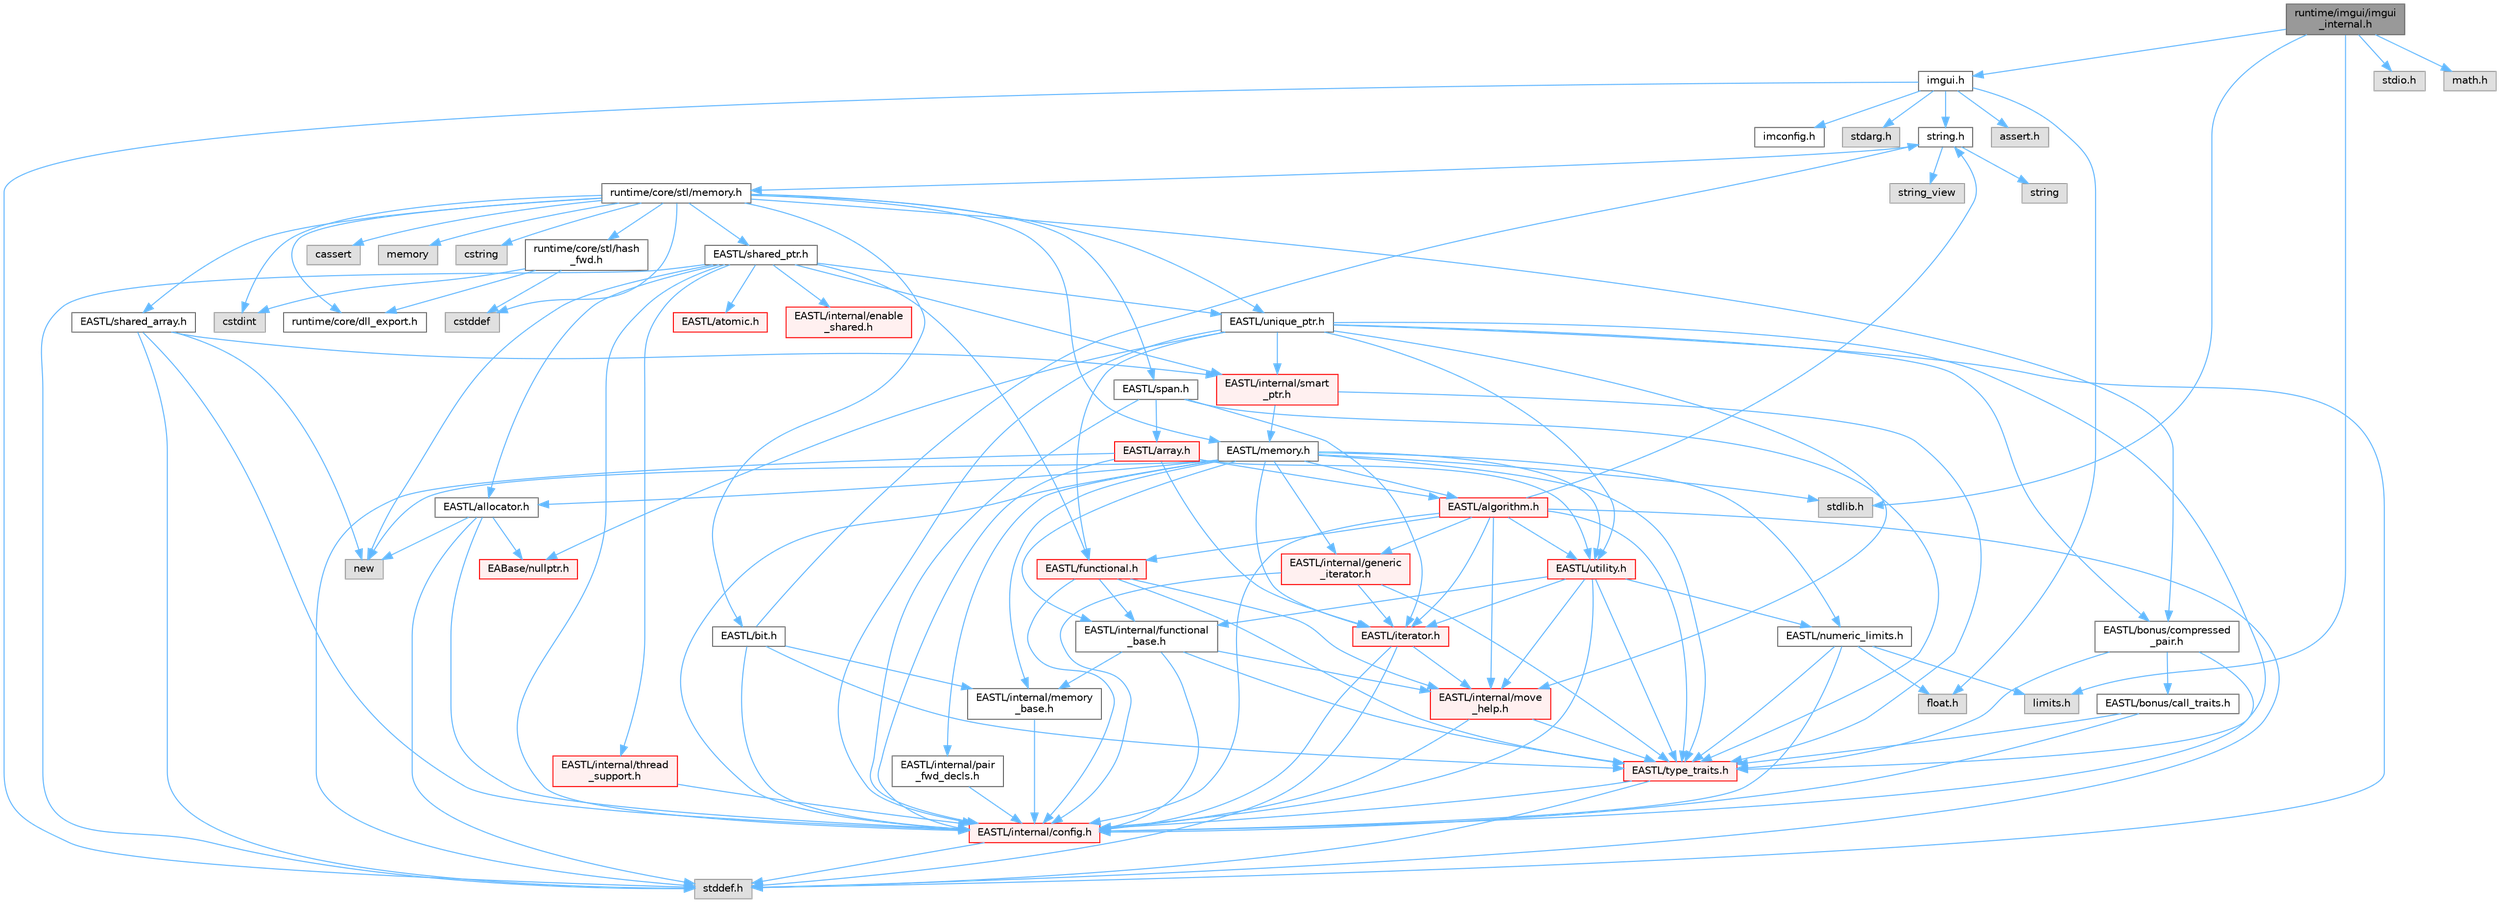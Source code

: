 digraph "runtime/imgui/imgui_internal.h"
{
 // LATEX_PDF_SIZE
  bgcolor="transparent";
  edge [fontname=Helvetica,fontsize=10,labelfontname=Helvetica,labelfontsize=10];
  node [fontname=Helvetica,fontsize=10,shape=box,height=0.2,width=0.4];
  Node1 [id="Node000001",label="runtime/imgui/imgui\l_internal.h",height=0.2,width=0.4,color="gray40", fillcolor="grey60", style="filled", fontcolor="black",tooltip=" "];
  Node1 -> Node2 [id="edge133_Node000001_Node000002",color="steelblue1",style="solid",tooltip=" "];
  Node2 [id="Node000002",label="imgui.h",height=0.2,width=0.4,color="grey40", fillcolor="white", style="filled",URL="$imgui_8h.html",tooltip=" "];
  Node2 -> Node3 [id="edge134_Node000002_Node000003",color="steelblue1",style="solid",tooltip=" "];
  Node3 [id="Node000003",label="imconfig.h",height=0.2,width=0.4,color="grey40", fillcolor="white", style="filled",URL="$imconfig_8h.html",tooltip=" "];
  Node2 -> Node4 [id="edge135_Node000002_Node000004",color="steelblue1",style="solid",tooltip=" "];
  Node4 [id="Node000004",label="float.h",height=0.2,width=0.4,color="grey60", fillcolor="#E0E0E0", style="filled",tooltip=" "];
  Node2 -> Node5 [id="edge136_Node000002_Node000005",color="steelblue1",style="solid",tooltip=" "];
  Node5 [id="Node000005",label="stdarg.h",height=0.2,width=0.4,color="grey60", fillcolor="#E0E0E0", style="filled",tooltip=" "];
  Node2 -> Node6 [id="edge137_Node000002_Node000006",color="steelblue1",style="solid",tooltip=" "];
  Node6 [id="Node000006",label="stddef.h",height=0.2,width=0.4,color="grey60", fillcolor="#E0E0E0", style="filled",tooltip=" "];
  Node2 -> Node7 [id="edge138_Node000002_Node000007",color="steelblue1",style="solid",tooltip=" "];
  Node7 [id="Node000007",label="string.h",height=0.2,width=0.4,color="grey40", fillcolor="white", style="filled",URL="$string_8h.html",tooltip=" "];
  Node7 -> Node8 [id="edge139_Node000007_Node000008",color="steelblue1",style="solid",tooltip=" "];
  Node8 [id="Node000008",label="string",height=0.2,width=0.4,color="grey60", fillcolor="#E0E0E0", style="filled",tooltip=" "];
  Node7 -> Node9 [id="edge140_Node000007_Node000009",color="steelblue1",style="solid",tooltip=" "];
  Node9 [id="Node000009",label="string_view",height=0.2,width=0.4,color="grey60", fillcolor="#E0E0E0", style="filled",tooltip=" "];
  Node7 -> Node10 [id="edge141_Node000007_Node000010",color="steelblue1",style="solid",tooltip=" "];
  Node10 [id="Node000010",label="runtime/core/stl/memory.h",height=0.2,width=0.4,color="grey40", fillcolor="white", style="filled",URL="$core_2stl_2memory_8h.html",tooltip=" "];
  Node10 -> Node11 [id="edge142_Node000010_Node000011",color="steelblue1",style="solid",tooltip=" "];
  Node11 [id="Node000011",label="cstddef",height=0.2,width=0.4,color="grey60", fillcolor="#E0E0E0", style="filled",tooltip=" "];
  Node10 -> Node12 [id="edge143_Node000010_Node000012",color="steelblue1",style="solid",tooltip=" "];
  Node12 [id="Node000012",label="cstdint",height=0.2,width=0.4,color="grey60", fillcolor="#E0E0E0", style="filled",tooltip=" "];
  Node10 -> Node13 [id="edge144_Node000010_Node000013",color="steelblue1",style="solid",tooltip=" "];
  Node13 [id="Node000013",label="cassert",height=0.2,width=0.4,color="grey60", fillcolor="#E0E0E0", style="filled",tooltip=" "];
  Node10 -> Node14 [id="edge145_Node000010_Node000014",color="steelblue1",style="solid",tooltip=" "];
  Node14 [id="Node000014",label="memory",height=0.2,width=0.4,color="grey60", fillcolor="#E0E0E0", style="filled",tooltip=" "];
  Node10 -> Node15 [id="edge146_Node000010_Node000015",color="steelblue1",style="solid",tooltip=" "];
  Node15 [id="Node000015",label="cstring",height=0.2,width=0.4,color="grey60", fillcolor="#E0E0E0", style="filled",tooltip=" "];
  Node10 -> Node16 [id="edge147_Node000010_Node000016",color="steelblue1",style="solid",tooltip=" "];
  Node16 [id="Node000016",label="EASTL/bit.h",height=0.2,width=0.4,color="grey40", fillcolor="white", style="filled",URL="$bit_8h.html",tooltip=" "];
  Node16 -> Node17 [id="edge148_Node000016_Node000017",color="steelblue1",style="solid",tooltip=" "];
  Node17 [id="Node000017",label="EASTL/internal/config.h",height=0.2,width=0.4,color="red", fillcolor="#FFF0F0", style="filled",URL="$config_8h.html",tooltip=" "];
  Node17 -> Node6 [id="edge149_Node000017_Node000006",color="steelblue1",style="solid",tooltip=" "];
  Node16 -> Node25 [id="edge150_Node000016_Node000025",color="steelblue1",style="solid",tooltip=" "];
  Node25 [id="Node000025",label="EASTL/internal/memory\l_base.h",height=0.2,width=0.4,color="grey40", fillcolor="white", style="filled",URL="$memory__base_8h.html",tooltip=" "];
  Node25 -> Node17 [id="edge151_Node000025_Node000017",color="steelblue1",style="solid",tooltip=" "];
  Node16 -> Node26 [id="edge152_Node000016_Node000026",color="steelblue1",style="solid",tooltip=" "];
  Node26 [id="Node000026",label="EASTL/type_traits.h",height=0.2,width=0.4,color="red", fillcolor="#FFF0F0", style="filled",URL="$_e_a_s_t_l_2include_2_e_a_s_t_l_2type__traits_8h.html",tooltip=" "];
  Node26 -> Node17 [id="edge153_Node000026_Node000017",color="steelblue1",style="solid",tooltip=" "];
  Node26 -> Node6 [id="edge154_Node000026_Node000006",color="steelblue1",style="solid",tooltip=" "];
  Node16 -> Node7 [id="edge155_Node000016_Node000007",color="steelblue1",style="solid",tooltip=" "];
  Node10 -> Node36 [id="edge156_Node000010_Node000036",color="steelblue1",style="solid",tooltip=" "];
  Node36 [id="Node000036",label="EASTL/memory.h",height=0.2,width=0.4,color="grey40", fillcolor="white", style="filled",URL="$_e_a_s_t_l_2include_2_e_a_s_t_l_2memory_8h.html",tooltip=" "];
  Node36 -> Node17 [id="edge157_Node000036_Node000017",color="steelblue1",style="solid",tooltip=" "];
  Node36 -> Node25 [id="edge158_Node000036_Node000025",color="steelblue1",style="solid",tooltip=" "];
  Node36 -> Node37 [id="edge159_Node000036_Node000037",color="steelblue1",style="solid",tooltip=" "];
  Node37 [id="Node000037",label="EASTL/internal/generic\l_iterator.h",height=0.2,width=0.4,color="red", fillcolor="#FFF0F0", style="filled",URL="$generic__iterator_8h.html",tooltip=" "];
  Node37 -> Node17 [id="edge160_Node000037_Node000017",color="steelblue1",style="solid",tooltip=" "];
  Node37 -> Node38 [id="edge161_Node000037_Node000038",color="steelblue1",style="solid",tooltip=" "];
  Node38 [id="Node000038",label="EASTL/iterator.h",height=0.2,width=0.4,color="red", fillcolor="#FFF0F0", style="filled",URL="$_e_a_s_t_l_2include_2_e_a_s_t_l_2iterator_8h.html",tooltip=" "];
  Node38 -> Node17 [id="edge162_Node000038_Node000017",color="steelblue1",style="solid",tooltip=" "];
  Node38 -> Node39 [id="edge163_Node000038_Node000039",color="steelblue1",style="solid",tooltip=" "];
  Node39 [id="Node000039",label="EASTL/internal/move\l_help.h",height=0.2,width=0.4,color="red", fillcolor="#FFF0F0", style="filled",URL="$move__help_8h.html",tooltip=" "];
  Node39 -> Node17 [id="edge164_Node000039_Node000017",color="steelblue1",style="solid",tooltip=" "];
  Node39 -> Node26 [id="edge165_Node000039_Node000026",color="steelblue1",style="solid",tooltip=" "];
  Node38 -> Node6 [id="edge166_Node000038_Node000006",color="steelblue1",style="solid",tooltip=" "];
  Node37 -> Node26 [id="edge167_Node000037_Node000026",color="steelblue1",style="solid",tooltip=" "];
  Node36 -> Node41 [id="edge168_Node000036_Node000041",color="steelblue1",style="solid",tooltip=" "];
  Node41 [id="Node000041",label="EASTL/internal/pair\l_fwd_decls.h",height=0.2,width=0.4,color="grey40", fillcolor="white", style="filled",URL="$pair__fwd__decls_8h.html",tooltip=" "];
  Node41 -> Node17 [id="edge169_Node000041_Node000017",color="steelblue1",style="solid",tooltip=" "];
  Node36 -> Node42 [id="edge170_Node000036_Node000042",color="steelblue1",style="solid",tooltip=" "];
  Node42 [id="Node000042",label="EASTL/internal/functional\l_base.h",height=0.2,width=0.4,color="grey40", fillcolor="white", style="filled",URL="$functional__base_8h.html",tooltip=" "];
  Node42 -> Node17 [id="edge171_Node000042_Node000017",color="steelblue1",style="solid",tooltip=" "];
  Node42 -> Node25 [id="edge172_Node000042_Node000025",color="steelblue1",style="solid",tooltip=" "];
  Node42 -> Node39 [id="edge173_Node000042_Node000039",color="steelblue1",style="solid",tooltip=" "];
  Node42 -> Node26 [id="edge174_Node000042_Node000026",color="steelblue1",style="solid",tooltip=" "];
  Node36 -> Node43 [id="edge175_Node000036_Node000043",color="steelblue1",style="solid",tooltip=" "];
  Node43 [id="Node000043",label="EASTL/algorithm.h",height=0.2,width=0.4,color="red", fillcolor="#FFF0F0", style="filled",URL="$_e_a_s_t_l_2include_2_e_a_s_t_l_2algorithm_8h.html",tooltip=" "];
  Node43 -> Node17 [id="edge176_Node000043_Node000017",color="steelblue1",style="solid",tooltip=" "];
  Node43 -> Node26 [id="edge177_Node000043_Node000026",color="steelblue1",style="solid",tooltip=" "];
  Node43 -> Node39 [id="edge178_Node000043_Node000039",color="steelblue1",style="solid",tooltip=" "];
  Node43 -> Node38 [id="edge179_Node000043_Node000038",color="steelblue1",style="solid",tooltip=" "];
  Node43 -> Node46 [id="edge180_Node000043_Node000046",color="steelblue1",style="solid",tooltip=" "];
  Node46 [id="Node000046",label="EASTL/functional.h",height=0.2,width=0.4,color="red", fillcolor="#FFF0F0", style="filled",URL="$_e_a_s_t_l_2include_2_e_a_s_t_l_2functional_8h.html",tooltip=" "];
  Node46 -> Node17 [id="edge181_Node000046_Node000017",color="steelblue1",style="solid",tooltip=" "];
  Node46 -> Node39 [id="edge182_Node000046_Node000039",color="steelblue1",style="solid",tooltip=" "];
  Node46 -> Node26 [id="edge183_Node000046_Node000026",color="steelblue1",style="solid",tooltip=" "];
  Node46 -> Node42 [id="edge184_Node000046_Node000042",color="steelblue1",style="solid",tooltip=" "];
  Node43 -> Node53 [id="edge185_Node000043_Node000053",color="steelblue1",style="solid",tooltip=" "];
  Node53 [id="Node000053",label="EASTL/utility.h",height=0.2,width=0.4,color="red", fillcolor="#FFF0F0", style="filled",URL="$_e_a_s_t_l_2include_2_e_a_s_t_l_2utility_8h.html",tooltip=" "];
  Node53 -> Node17 [id="edge186_Node000053_Node000017",color="steelblue1",style="solid",tooltip=" "];
  Node53 -> Node26 [id="edge187_Node000053_Node000026",color="steelblue1",style="solid",tooltip=" "];
  Node53 -> Node38 [id="edge188_Node000053_Node000038",color="steelblue1",style="solid",tooltip=" "];
  Node53 -> Node54 [id="edge189_Node000053_Node000054",color="steelblue1",style="solid",tooltip=" "];
  Node54 [id="Node000054",label="EASTL/numeric_limits.h",height=0.2,width=0.4,color="grey40", fillcolor="white", style="filled",URL="$numeric__limits_8h.html",tooltip=" "];
  Node54 -> Node17 [id="edge190_Node000054_Node000017",color="steelblue1",style="solid",tooltip=" "];
  Node54 -> Node26 [id="edge191_Node000054_Node000026",color="steelblue1",style="solid",tooltip=" "];
  Node54 -> Node30 [id="edge192_Node000054_Node000030",color="steelblue1",style="solid",tooltip=" "];
  Node30 [id="Node000030",label="limits.h",height=0.2,width=0.4,color="grey60", fillcolor="#E0E0E0", style="filled",tooltip=" "];
  Node54 -> Node4 [id="edge193_Node000054_Node000004",color="steelblue1",style="solid",tooltip=" "];
  Node53 -> Node42 [id="edge194_Node000053_Node000042",color="steelblue1",style="solid",tooltip=" "];
  Node53 -> Node39 [id="edge195_Node000053_Node000039",color="steelblue1",style="solid",tooltip=" "];
  Node43 -> Node37 [id="edge196_Node000043_Node000037",color="steelblue1",style="solid",tooltip=" "];
  Node43 -> Node6 [id="edge197_Node000043_Node000006",color="steelblue1",style="solid",tooltip=" "];
  Node43 -> Node7 [id="edge198_Node000043_Node000007",color="steelblue1",style="solid",tooltip=" "];
  Node36 -> Node26 [id="edge199_Node000036_Node000026",color="steelblue1",style="solid",tooltip=" "];
  Node36 -> Node50 [id="edge200_Node000036_Node000050",color="steelblue1",style="solid",tooltip=" "];
  Node50 [id="Node000050",label="EASTL/allocator.h",height=0.2,width=0.4,color="grey40", fillcolor="white", style="filled",URL="$allocator_8h.html",tooltip=" "];
  Node50 -> Node17 [id="edge201_Node000050_Node000017",color="steelblue1",style="solid",tooltip=" "];
  Node50 -> Node28 [id="edge202_Node000050_Node000028",color="steelblue1",style="solid",tooltip=" "];
  Node28 [id="Node000028",label="EABase/nullptr.h",height=0.2,width=0.4,color="red", fillcolor="#FFF0F0", style="filled",URL="$nullptr_8h.html",tooltip=" "];
  Node50 -> Node6 [id="edge203_Node000050_Node000006",color="steelblue1",style="solid",tooltip=" "];
  Node50 -> Node51 [id="edge204_Node000050_Node000051",color="steelblue1",style="solid",tooltip=" "];
  Node51 [id="Node000051",label="new",height=0.2,width=0.4,color="grey60", fillcolor="#E0E0E0", style="filled",tooltip=" "];
  Node36 -> Node38 [id="edge205_Node000036_Node000038",color="steelblue1",style="solid",tooltip=" "];
  Node36 -> Node53 [id="edge206_Node000036_Node000053",color="steelblue1",style="solid",tooltip=" "];
  Node36 -> Node54 [id="edge207_Node000036_Node000054",color="steelblue1",style="solid",tooltip=" "];
  Node36 -> Node62 [id="edge208_Node000036_Node000062",color="steelblue1",style="solid",tooltip=" "];
  Node62 [id="Node000062",label="stdlib.h",height=0.2,width=0.4,color="grey60", fillcolor="#E0E0E0", style="filled",tooltip=" "];
  Node36 -> Node51 [id="edge209_Node000036_Node000051",color="steelblue1",style="solid",tooltip=" "];
  Node10 -> Node63 [id="edge210_Node000010_Node000063",color="steelblue1",style="solid",tooltip=" "];
  Node63 [id="Node000063",label="EASTL/shared_array.h",height=0.2,width=0.4,color="grey40", fillcolor="white", style="filled",URL="$shared__array_8h.html",tooltip=" "];
  Node63 -> Node17 [id="edge211_Node000063_Node000017",color="steelblue1",style="solid",tooltip=" "];
  Node63 -> Node64 [id="edge212_Node000063_Node000064",color="steelblue1",style="solid",tooltip=" "];
  Node64 [id="Node000064",label="EASTL/internal/smart\l_ptr.h",height=0.2,width=0.4,color="red", fillcolor="#FFF0F0", style="filled",URL="$smart__ptr_8h.html",tooltip=" "];
  Node64 -> Node36 [id="edge213_Node000064_Node000036",color="steelblue1",style="solid",tooltip=" "];
  Node64 -> Node26 [id="edge214_Node000064_Node000026",color="steelblue1",style="solid",tooltip=" "];
  Node63 -> Node51 [id="edge215_Node000063_Node000051",color="steelblue1",style="solid",tooltip=" "];
  Node63 -> Node6 [id="edge216_Node000063_Node000006",color="steelblue1",style="solid",tooltip=" "];
  Node10 -> Node66 [id="edge217_Node000010_Node000066",color="steelblue1",style="solid",tooltip=" "];
  Node66 [id="Node000066",label="EASTL/unique_ptr.h",height=0.2,width=0.4,color="grey40", fillcolor="white", style="filled",URL="$unique__ptr_8h.html",tooltip=" "];
  Node66 -> Node28 [id="edge218_Node000066_Node000028",color="steelblue1",style="solid",tooltip=" "];
  Node66 -> Node67 [id="edge219_Node000066_Node000067",color="steelblue1",style="solid",tooltip=" "];
  Node67 [id="Node000067",label="EASTL/bonus/compressed\l_pair.h",height=0.2,width=0.4,color="grey40", fillcolor="white", style="filled",URL="$compressed__pair_8h.html",tooltip=" "];
  Node67 -> Node17 [id="edge220_Node000067_Node000017",color="steelblue1",style="solid",tooltip=" "];
  Node67 -> Node26 [id="edge221_Node000067_Node000026",color="steelblue1",style="solid",tooltip=" "];
  Node67 -> Node68 [id="edge222_Node000067_Node000068",color="steelblue1",style="solid",tooltip=" "];
  Node68 [id="Node000068",label="EASTL/bonus/call_traits.h",height=0.2,width=0.4,color="grey40", fillcolor="white", style="filled",URL="$call__traits_8h.html",tooltip=" "];
  Node68 -> Node17 [id="edge223_Node000068_Node000017",color="steelblue1",style="solid",tooltip=" "];
  Node68 -> Node26 [id="edge224_Node000068_Node000026",color="steelblue1",style="solid",tooltip=" "];
  Node66 -> Node46 [id="edge225_Node000066_Node000046",color="steelblue1",style="solid",tooltip=" "];
  Node66 -> Node17 [id="edge226_Node000066_Node000017",color="steelblue1",style="solid",tooltip=" "];
  Node66 -> Node39 [id="edge227_Node000066_Node000039",color="steelblue1",style="solid",tooltip=" "];
  Node66 -> Node64 [id="edge228_Node000066_Node000064",color="steelblue1",style="solid",tooltip=" "];
  Node66 -> Node26 [id="edge229_Node000066_Node000026",color="steelblue1",style="solid",tooltip=" "];
  Node66 -> Node53 [id="edge230_Node000066_Node000053",color="steelblue1",style="solid",tooltip=" "];
  Node66 -> Node6 [id="edge231_Node000066_Node000006",color="steelblue1",style="solid",tooltip=" "];
  Node10 -> Node69 [id="edge232_Node000010_Node000069",color="steelblue1",style="solid",tooltip=" "];
  Node69 [id="Node000069",label="EASTL/shared_ptr.h",height=0.2,width=0.4,color="grey40", fillcolor="white", style="filled",URL="$shared__ptr_8h.html",tooltip=" "];
  Node69 -> Node17 [id="edge233_Node000069_Node000017",color="steelblue1",style="solid",tooltip=" "];
  Node69 -> Node64 [id="edge234_Node000069_Node000064",color="steelblue1",style="solid",tooltip=" "];
  Node69 -> Node70 [id="edge235_Node000069_Node000070",color="steelblue1",style="solid",tooltip=" "];
  Node70 [id="Node000070",label="EASTL/internal/thread\l_support.h",height=0.2,width=0.4,color="red", fillcolor="#FFF0F0", style="filled",URL="$thread__support_8h.html",tooltip=" "];
  Node70 -> Node17 [id="edge236_Node000070_Node000017",color="steelblue1",style="solid",tooltip=" "];
  Node69 -> Node66 [id="edge237_Node000069_Node000066",color="steelblue1",style="solid",tooltip=" "];
  Node69 -> Node46 [id="edge238_Node000069_Node000046",color="steelblue1",style="solid",tooltip=" "];
  Node69 -> Node50 [id="edge239_Node000069_Node000050",color="steelblue1",style="solid",tooltip=" "];
  Node69 -> Node71 [id="edge240_Node000069_Node000071",color="steelblue1",style="solid",tooltip=" "];
  Node71 [id="Node000071",label="EASTL/atomic.h",height=0.2,width=0.4,color="red", fillcolor="#FFF0F0", style="filled",URL="$_e_a_s_t_l_2include_2_e_a_s_t_l_2atomic_8h.html",tooltip=" "];
  Node69 -> Node51 [id="edge241_Node000069_Node000051",color="steelblue1",style="solid",tooltip=" "];
  Node69 -> Node6 [id="edge242_Node000069_Node000006",color="steelblue1",style="solid",tooltip=" "];
  Node69 -> Node148 [id="edge243_Node000069_Node000148",color="steelblue1",style="solid",tooltip=" "];
  Node148 [id="Node000148",label="EASTL/internal/enable\l_shared.h",height=0.2,width=0.4,color="red", fillcolor="#FFF0F0", style="filled",URL="$enable__shared_8h.html",tooltip=" "];
  Node10 -> Node149 [id="edge244_Node000010_Node000149",color="steelblue1",style="solid",tooltip=" "];
  Node149 [id="Node000149",label="EASTL/span.h",height=0.2,width=0.4,color="grey40", fillcolor="white", style="filled",URL="$span_8h.html",tooltip=" "];
  Node149 -> Node17 [id="edge245_Node000149_Node000017",color="steelblue1",style="solid",tooltip=" "];
  Node149 -> Node26 [id="edge246_Node000149_Node000026",color="steelblue1",style="solid",tooltip=" "];
  Node149 -> Node38 [id="edge247_Node000149_Node000038",color="steelblue1",style="solid",tooltip=" "];
  Node149 -> Node150 [id="edge248_Node000149_Node000150",color="steelblue1",style="solid",tooltip=" "];
  Node150 [id="Node000150",label="EASTL/array.h",height=0.2,width=0.4,color="red", fillcolor="#FFF0F0", style="filled",URL="$array_8h.html",tooltip=" "];
  Node150 -> Node17 [id="edge249_Node000150_Node000017",color="steelblue1",style="solid",tooltip=" "];
  Node150 -> Node38 [id="edge250_Node000150_Node000038",color="steelblue1",style="solid",tooltip=" "];
  Node150 -> Node43 [id="edge251_Node000150_Node000043",color="steelblue1",style="solid",tooltip=" "];
  Node150 -> Node53 [id="edge252_Node000150_Node000053",color="steelblue1",style="solid",tooltip=" "];
  Node150 -> Node6 [id="edge253_Node000150_Node000006",color="steelblue1",style="solid",tooltip=" "];
  Node10 -> Node67 [id="edge254_Node000010_Node000067",color="steelblue1",style="solid",tooltip=" "];
  Node10 -> Node152 [id="edge255_Node000010_Node000152",color="steelblue1",style="solid",tooltip=" "];
  Node152 [id="Node000152",label="runtime/core/dll_export.h",height=0.2,width=0.4,color="grey40", fillcolor="white", style="filled",URL="$dll__export_8h.html",tooltip=" "];
  Node10 -> Node153 [id="edge256_Node000010_Node000153",color="steelblue1",style="solid",tooltip=" "];
  Node153 [id="Node000153",label="runtime/core/stl/hash\l_fwd.h",height=0.2,width=0.4,color="grey40", fillcolor="white", style="filled",URL="$hash__fwd_8h.html",tooltip=" "];
  Node153 -> Node11 [id="edge257_Node000153_Node000011",color="steelblue1",style="solid",tooltip=" "];
  Node153 -> Node12 [id="edge258_Node000153_Node000012",color="steelblue1",style="solid",tooltip=" "];
  Node153 -> Node152 [id="edge259_Node000153_Node000152",color="steelblue1",style="solid",tooltip=" "];
  Node2 -> Node154 [id="edge260_Node000002_Node000154",color="steelblue1",style="solid",tooltip=" "];
  Node154 [id="Node000154",label="assert.h",height=0.2,width=0.4,color="grey60", fillcolor="#E0E0E0", style="filled",tooltip=" "];
  Node1 -> Node155 [id="edge261_Node000001_Node000155",color="steelblue1",style="solid",tooltip=" "];
  Node155 [id="Node000155",label="stdio.h",height=0.2,width=0.4,color="grey60", fillcolor="#E0E0E0", style="filled",tooltip=" "];
  Node1 -> Node62 [id="edge262_Node000001_Node000062",color="steelblue1",style="solid",tooltip=" "];
  Node1 -> Node156 [id="edge263_Node000001_Node000156",color="steelblue1",style="solid",tooltip=" "];
  Node156 [id="Node000156",label="math.h",height=0.2,width=0.4,color="grey60", fillcolor="#E0E0E0", style="filled",tooltip=" "];
  Node1 -> Node30 [id="edge264_Node000001_Node000030",color="steelblue1",style="solid",tooltip=" "];
}
